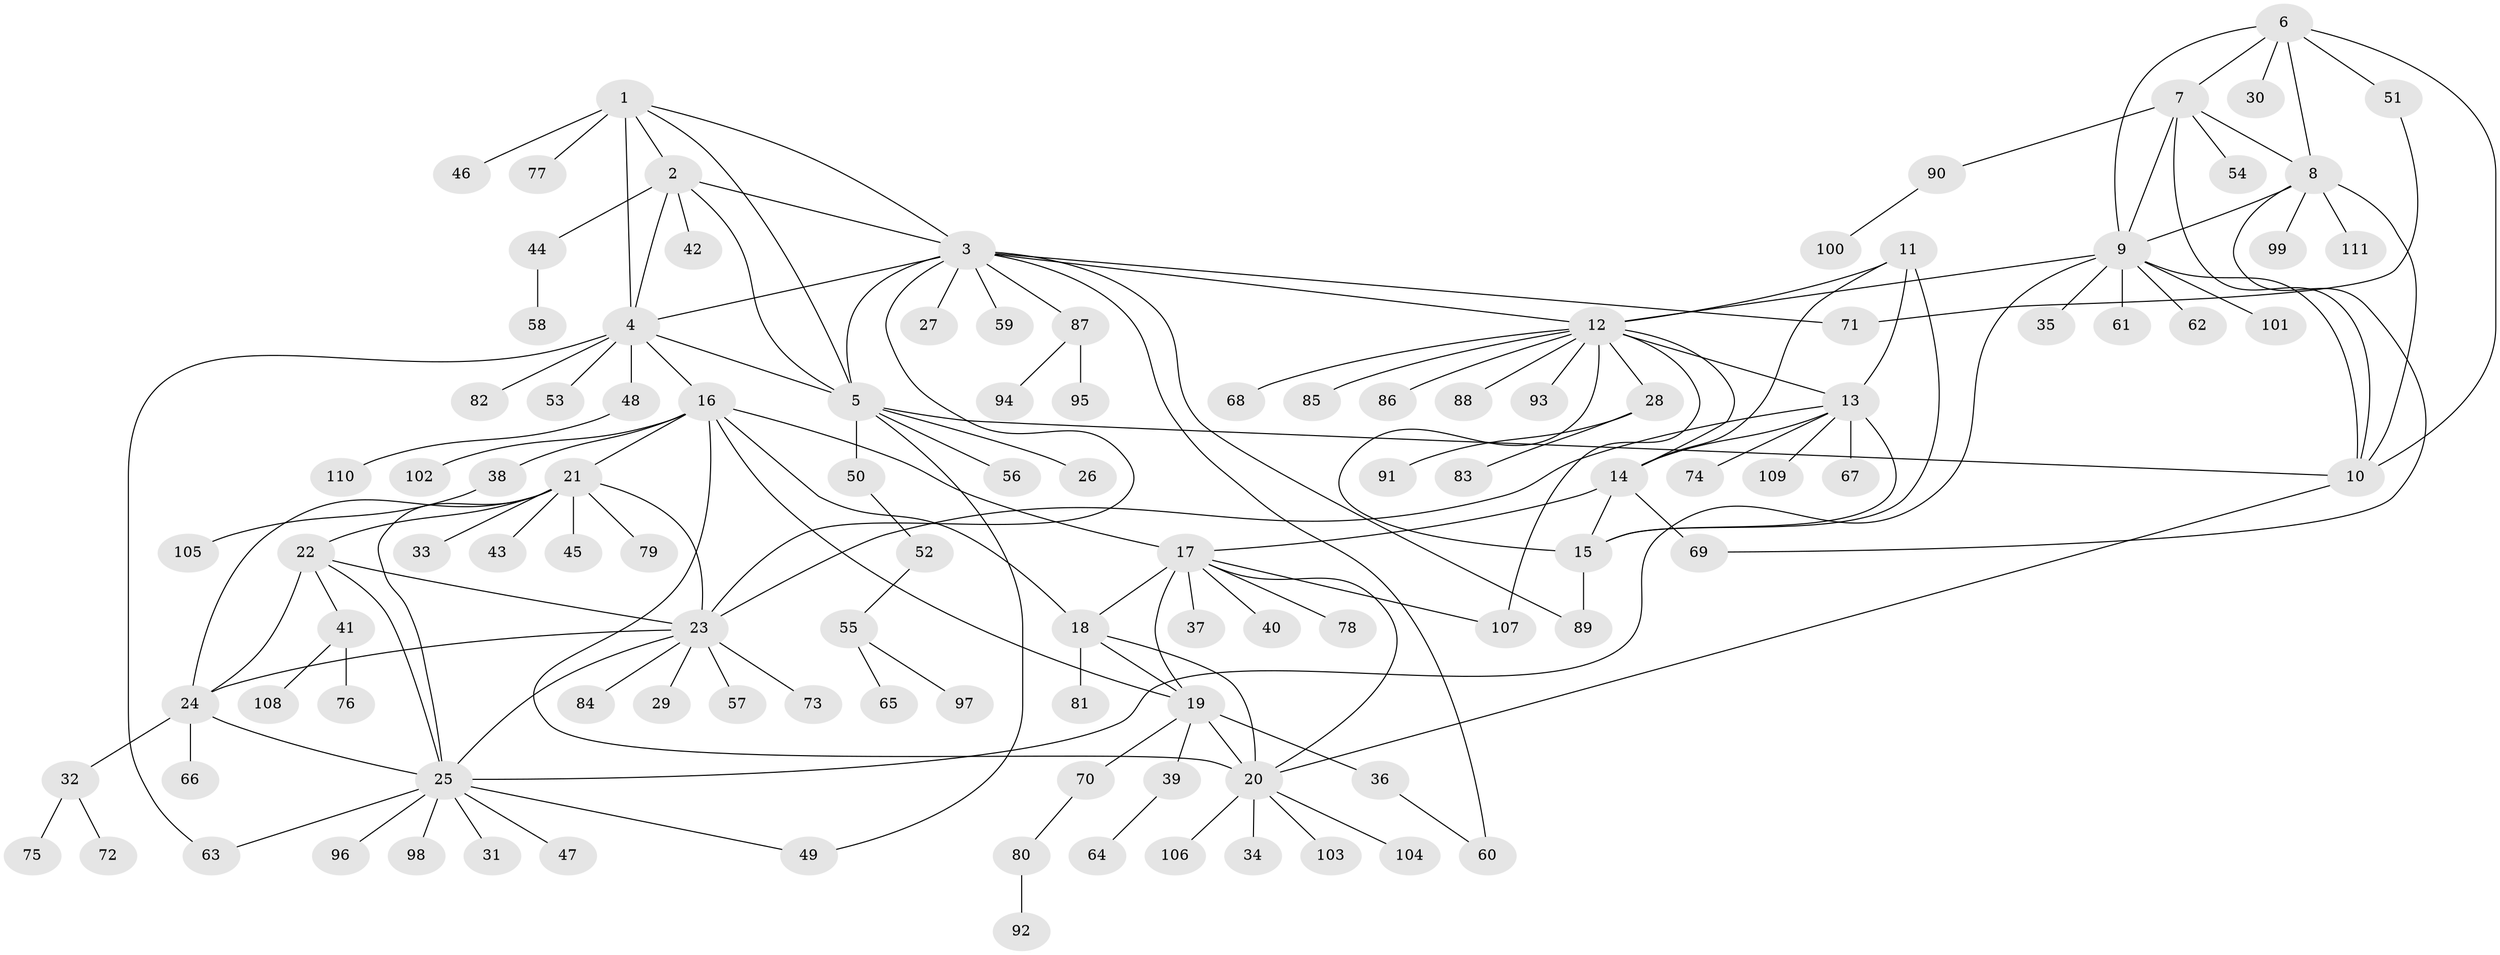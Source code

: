 // Generated by graph-tools (version 1.1) at 2025/50/03/09/25 03:50:31]
// undirected, 111 vertices, 153 edges
graph export_dot {
graph [start="1"]
  node [color=gray90,style=filled];
  1;
  2;
  3;
  4;
  5;
  6;
  7;
  8;
  9;
  10;
  11;
  12;
  13;
  14;
  15;
  16;
  17;
  18;
  19;
  20;
  21;
  22;
  23;
  24;
  25;
  26;
  27;
  28;
  29;
  30;
  31;
  32;
  33;
  34;
  35;
  36;
  37;
  38;
  39;
  40;
  41;
  42;
  43;
  44;
  45;
  46;
  47;
  48;
  49;
  50;
  51;
  52;
  53;
  54;
  55;
  56;
  57;
  58;
  59;
  60;
  61;
  62;
  63;
  64;
  65;
  66;
  67;
  68;
  69;
  70;
  71;
  72;
  73;
  74;
  75;
  76;
  77;
  78;
  79;
  80;
  81;
  82;
  83;
  84;
  85;
  86;
  87;
  88;
  89;
  90;
  91;
  92;
  93;
  94;
  95;
  96;
  97;
  98;
  99;
  100;
  101;
  102;
  103;
  104;
  105;
  106;
  107;
  108;
  109;
  110;
  111;
  1 -- 2;
  1 -- 3;
  1 -- 4;
  1 -- 5;
  1 -- 46;
  1 -- 77;
  2 -- 3;
  2 -- 4;
  2 -- 5;
  2 -- 42;
  2 -- 44;
  3 -- 4;
  3 -- 5;
  3 -- 12;
  3 -- 23;
  3 -- 27;
  3 -- 59;
  3 -- 60;
  3 -- 71;
  3 -- 87;
  3 -- 89;
  4 -- 5;
  4 -- 16;
  4 -- 48;
  4 -- 53;
  4 -- 63;
  4 -- 82;
  5 -- 10;
  5 -- 26;
  5 -- 49;
  5 -- 50;
  5 -- 56;
  6 -- 7;
  6 -- 8;
  6 -- 9;
  6 -- 10;
  6 -- 30;
  6 -- 51;
  7 -- 8;
  7 -- 9;
  7 -- 10;
  7 -- 54;
  7 -- 90;
  8 -- 9;
  8 -- 10;
  8 -- 69;
  8 -- 99;
  8 -- 111;
  9 -- 10;
  9 -- 12;
  9 -- 25;
  9 -- 35;
  9 -- 61;
  9 -- 62;
  9 -- 101;
  10 -- 20;
  11 -- 12;
  11 -- 13;
  11 -- 14;
  11 -- 15;
  12 -- 13;
  12 -- 14;
  12 -- 15;
  12 -- 28;
  12 -- 68;
  12 -- 85;
  12 -- 86;
  12 -- 88;
  12 -- 93;
  12 -- 107;
  13 -- 14;
  13 -- 15;
  13 -- 23;
  13 -- 67;
  13 -- 74;
  13 -- 109;
  14 -- 15;
  14 -- 17;
  14 -- 69;
  15 -- 89;
  16 -- 17;
  16 -- 18;
  16 -- 19;
  16 -- 20;
  16 -- 21;
  16 -- 38;
  16 -- 102;
  17 -- 18;
  17 -- 19;
  17 -- 20;
  17 -- 37;
  17 -- 40;
  17 -- 78;
  17 -- 107;
  18 -- 19;
  18 -- 20;
  18 -- 81;
  19 -- 20;
  19 -- 36;
  19 -- 39;
  19 -- 70;
  20 -- 34;
  20 -- 103;
  20 -- 104;
  20 -- 106;
  21 -- 22;
  21 -- 23;
  21 -- 24;
  21 -- 25;
  21 -- 33;
  21 -- 43;
  21 -- 45;
  21 -- 79;
  22 -- 23;
  22 -- 24;
  22 -- 25;
  22 -- 41;
  23 -- 24;
  23 -- 25;
  23 -- 29;
  23 -- 57;
  23 -- 73;
  23 -- 84;
  24 -- 25;
  24 -- 32;
  24 -- 66;
  25 -- 31;
  25 -- 47;
  25 -- 49;
  25 -- 63;
  25 -- 96;
  25 -- 98;
  28 -- 83;
  28 -- 91;
  32 -- 72;
  32 -- 75;
  36 -- 60;
  38 -- 105;
  39 -- 64;
  41 -- 76;
  41 -- 108;
  44 -- 58;
  48 -- 110;
  50 -- 52;
  51 -- 71;
  52 -- 55;
  55 -- 65;
  55 -- 97;
  70 -- 80;
  80 -- 92;
  87 -- 94;
  87 -- 95;
  90 -- 100;
}
